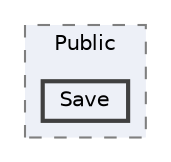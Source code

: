 digraph "D:/Projects/ProjectAMS/Plugins/AdvancedMenuSystem/Source/AdvancedMenuSystem/Public/Save"
{
 // LATEX_PDF_SIZE
  bgcolor="transparent";
  edge [fontname=Helvetica,fontsize=10,labelfontname=Helvetica,labelfontsize=10];
  node [fontname=Helvetica,fontsize=10,shape=box,height=0.2,width=0.4];
  compound=true
  subgraph clusterdir_6994bde82a76324c2b6b8d18b9e86278 {
    graph [ bgcolor="#edf0f7", pencolor="grey50", label="Public", fontname=Helvetica,fontsize=10 style="filled,dashed", URL="dir_6994bde82a76324c2b6b8d18b9e86278.html",tooltip=""]
  dir_8a2ed27708a9362c8e114b8e73efaed8 [label="Save", fillcolor="#edf0f7", color="grey25", style="filled,bold", URL="dir_8a2ed27708a9362c8e114b8e73efaed8.html",tooltip=""];
  }
}
